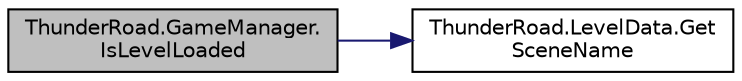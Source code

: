 digraph "ThunderRoad.GameManager.IsLevelLoaded"
{
 // LATEX_PDF_SIZE
  edge [fontname="Helvetica",fontsize="10",labelfontname="Helvetica",labelfontsize="10"];
  node [fontname="Helvetica",fontsize="10",shape=record];
  rankdir="LR";
  Node1 [label="ThunderRoad.GameManager.\lIsLevelLoaded",height=0.2,width=0.4,color="black", fillcolor="grey75", style="filled", fontcolor="black",tooltip="Determines whether [is level loaded] [the specified level identifier]."];
  Node1 -> Node2 [color="midnightblue",fontsize="10",style="solid",fontname="Helvetica"];
  Node2 [label="ThunderRoad.LevelData.Get\lSceneName",height=0.2,width=0.4,color="black", fillcolor="white", style="filled",URL="$class_thunder_road_1_1_level_data.html#a903c4c70f49c94332e9d57f4f045cbe5",tooltip="Gets the name of the scene."];
}
